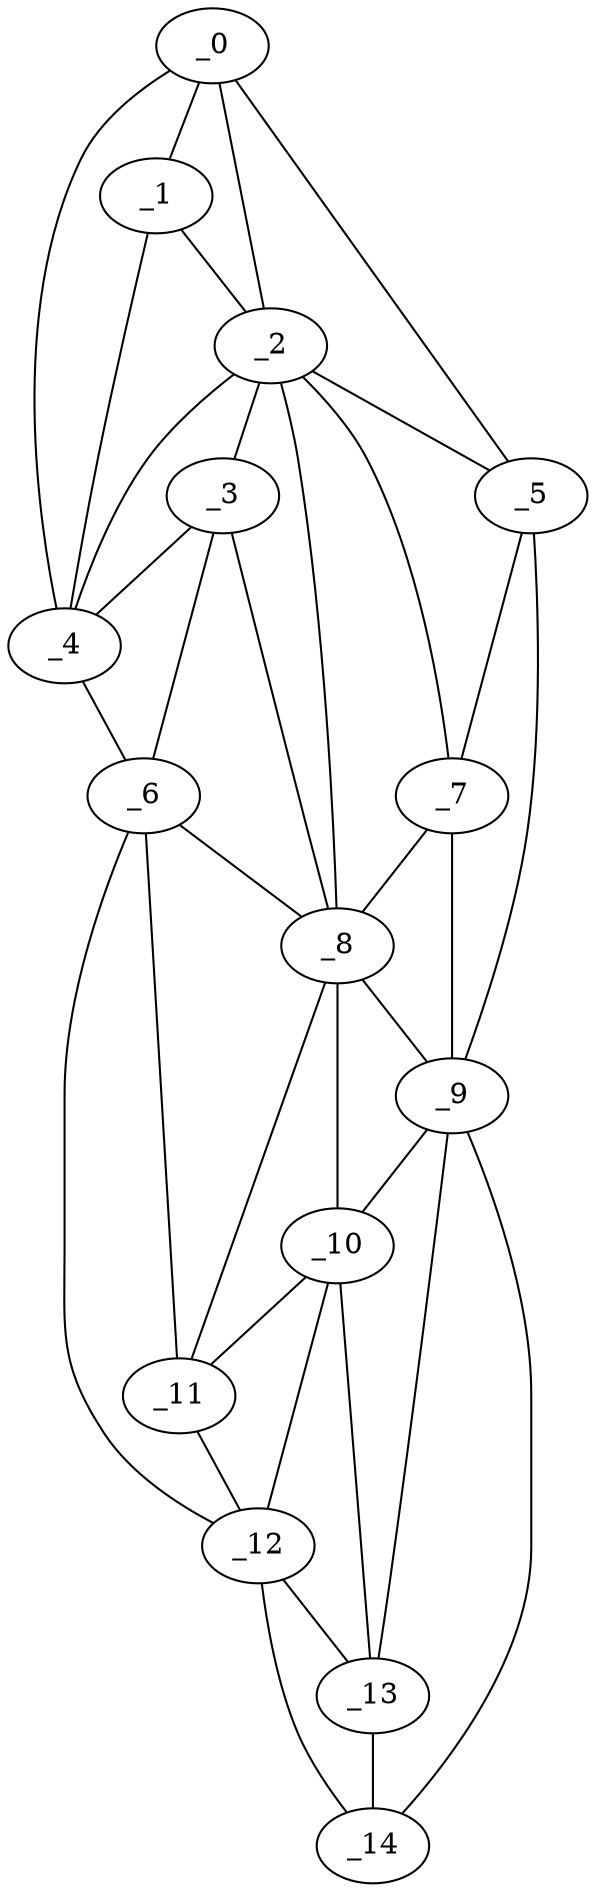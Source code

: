graph "obj51__150.gxl" {
	_0	 [x=5,
		y=70];
	_1	 [x=11,
		y=77];
	_0 -- _1	 [valence=1];
	_2	 [x=27,
		y=81];
	_0 -- _2	 [valence=2];
	_4	 [x=31,
		y=121];
	_0 -- _4	 [valence=1];
	_5	 [x=59,
		y=5];
	_0 -- _5	 [valence=1];
	_1 -- _2	 [valence=2];
	_1 -- _4	 [valence=2];
	_3	 [x=31,
		y=83];
	_2 -- _3	 [valence=2];
	_2 -- _4	 [valence=2];
	_2 -- _5	 [valence=1];
	_7	 [x=67,
		y=10];
	_2 -- _7	 [valence=2];
	_8	 [x=69,
		y=77];
	_2 -- _8	 [valence=2];
	_3 -- _4	 [valence=2];
	_6	 [x=65,
		y=115];
	_3 -- _6	 [valence=2];
	_3 -- _8	 [valence=2];
	_4 -- _6	 [valence=1];
	_5 -- _7	 [valence=1];
	_9	 [x=81,
		y=16];
	_5 -- _9	 [valence=1];
	_6 -- _8	 [valence=1];
	_11	 [x=86,
		y=110];
	_6 -- _11	 [valence=2];
	_12	 [x=118,
		y=104];
	_6 -- _12	 [valence=1];
	_7 -- _8	 [valence=1];
	_7 -- _9	 [valence=2];
	_8 -- _9	 [valence=2];
	_10	 [x=85,
		y=75];
	_8 -- _10	 [valence=1];
	_8 -- _11	 [valence=2];
	_9 -- _10	 [valence=2];
	_13	 [x=121,
		y=67];
	_9 -- _13	 [valence=1];
	_14	 [x=126,
		y=63];
	_9 -- _14	 [valence=1];
	_10 -- _11	 [valence=2];
	_10 -- _12	 [valence=2];
	_10 -- _13	 [valence=2];
	_11 -- _12	 [valence=2];
	_12 -- _13	 [valence=1];
	_12 -- _14	 [valence=1];
	_13 -- _14	 [valence=2];
}
